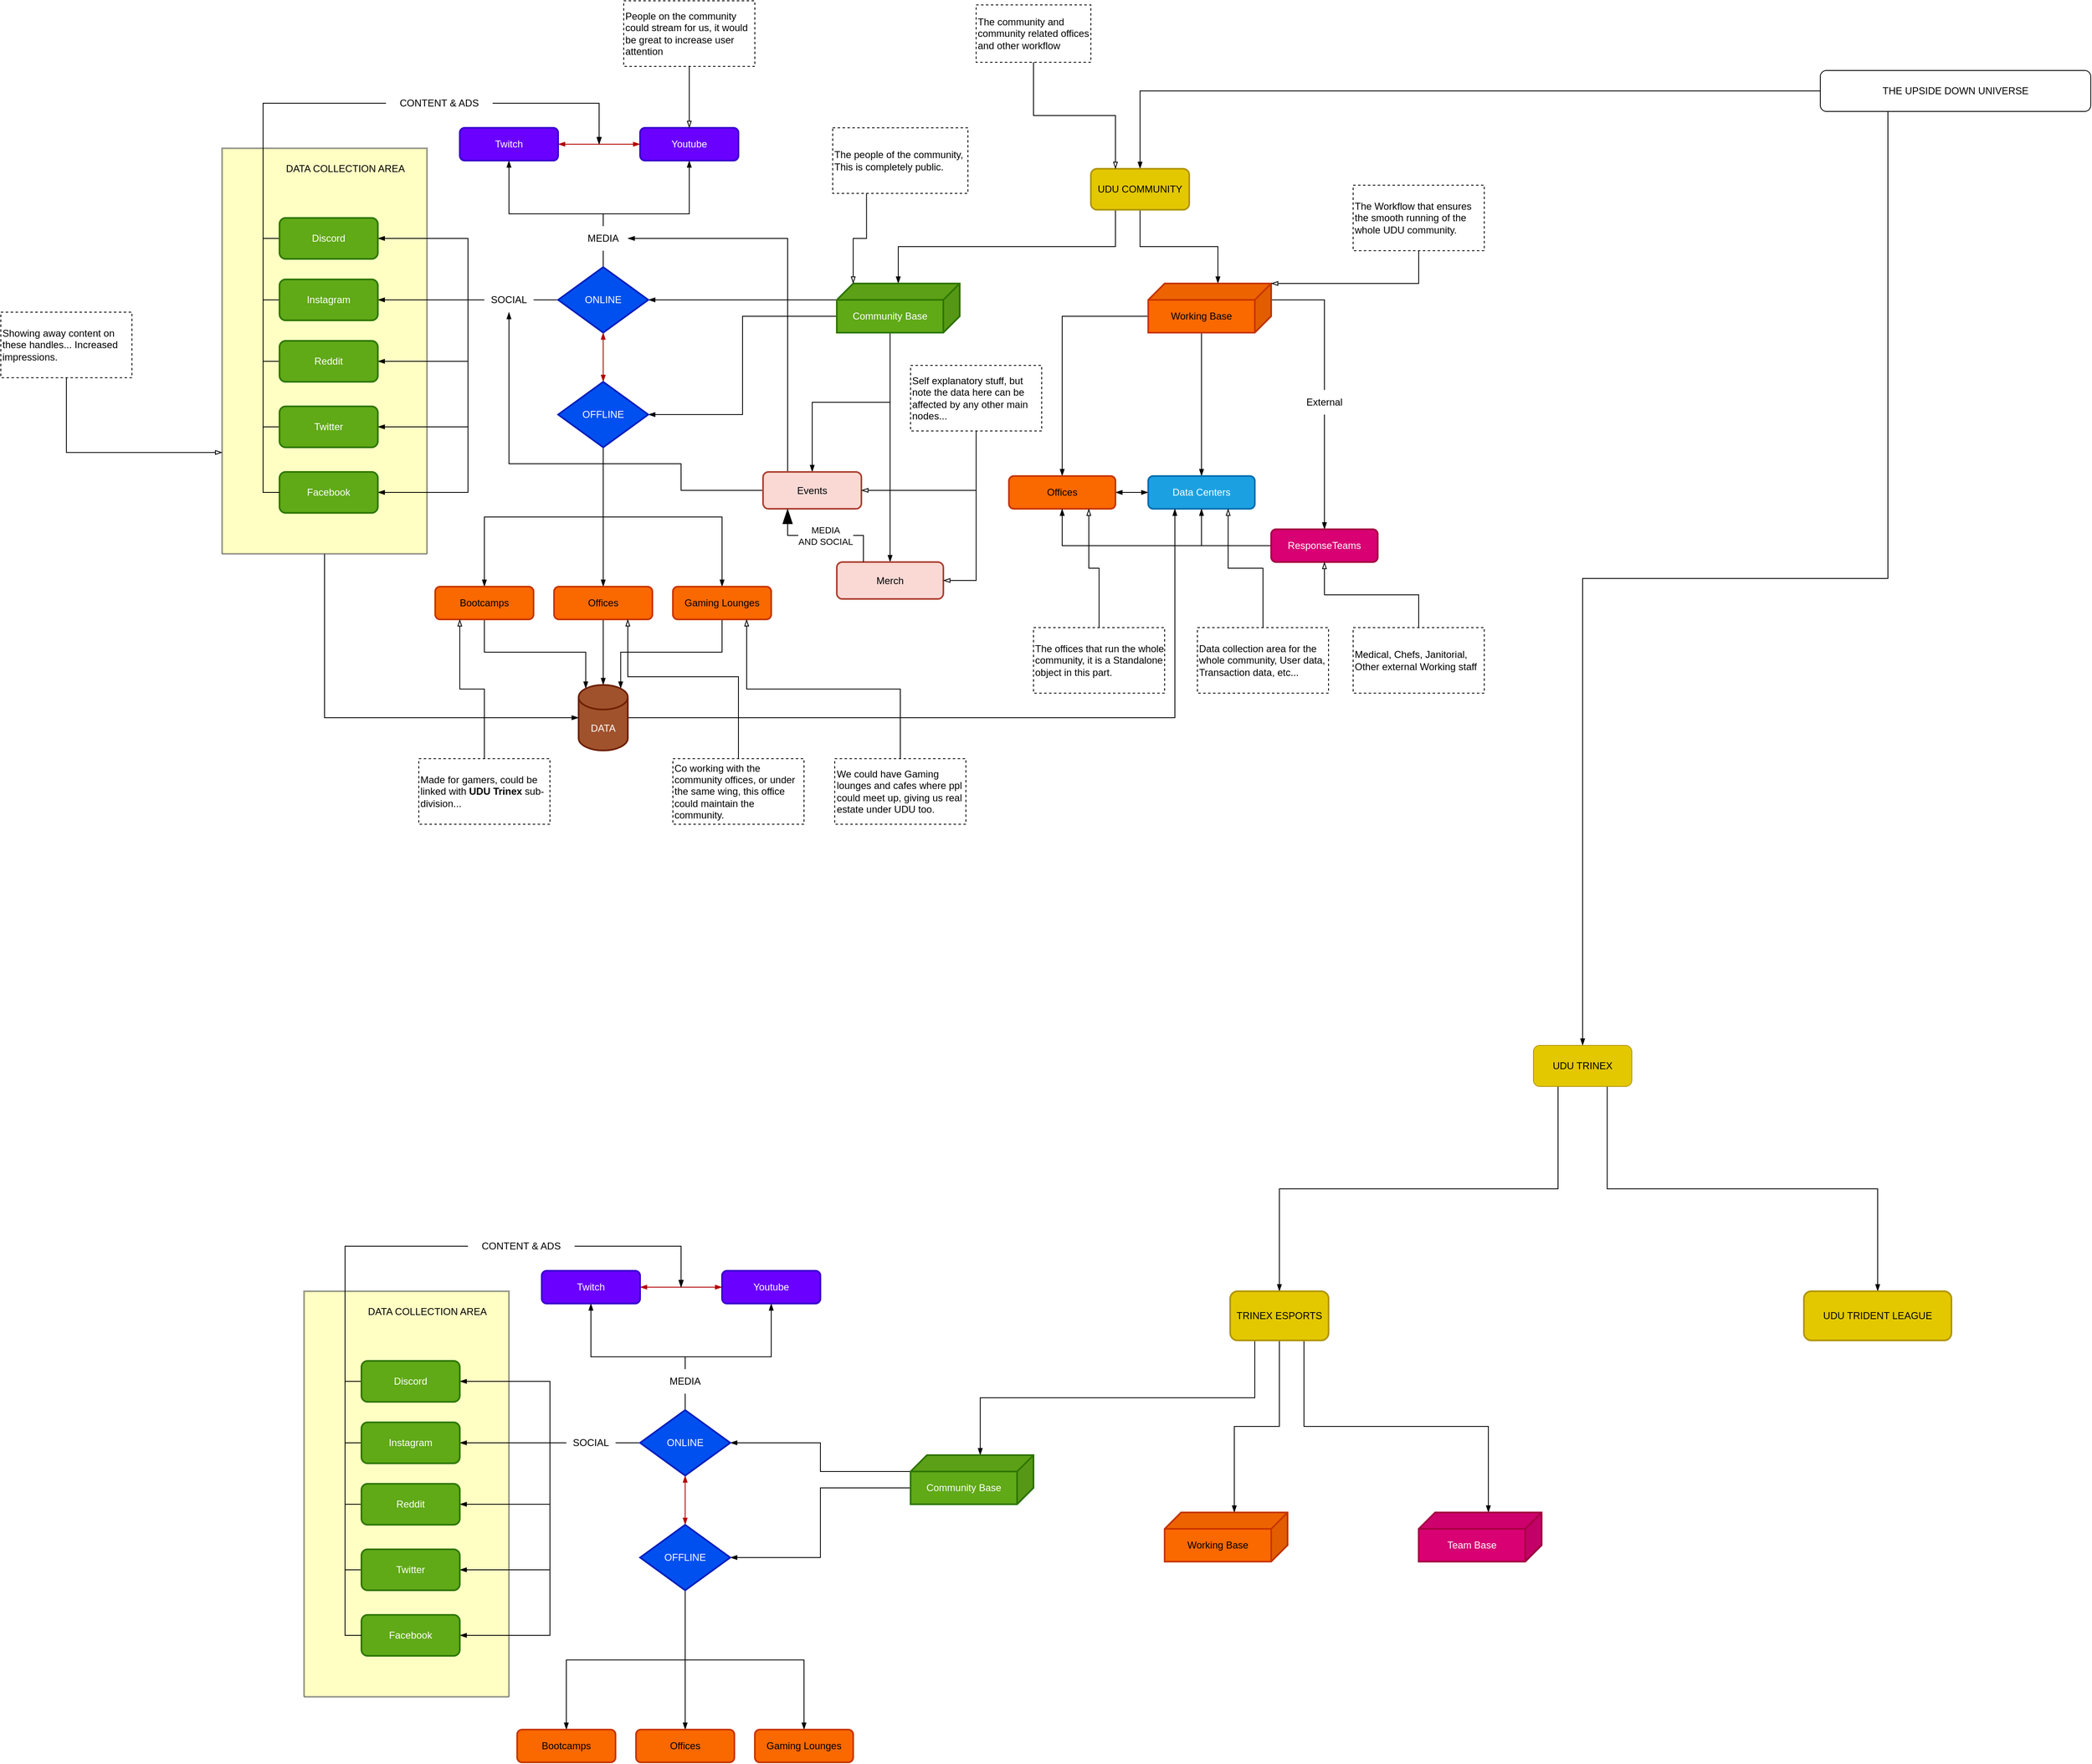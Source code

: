 <mxfile version="17.4.5" type="github">
  <diagram id="UzIdOdW8rw7MmlWbH4_H" name="Page-1">
    <mxGraphModel dx="6447" dy="867" grid="1" gridSize="10" guides="1" tooltips="1" connect="1" arrows="1" fold="1" page="1" pageScale="1" pageWidth="5000" pageHeight="5000" math="0" shadow="0">
      <root>
        <mxCell id="0" />
        <mxCell id="1" parent="0" />
        <mxCell id="_O0FLv9GBhPRjWfexVnR-100" style="edgeStyle=orthogonalEdgeStyle;rounded=0;orthogonalLoop=1;jettySize=auto;html=1;exitX=0.5;exitY=1;exitDx=0;exitDy=0;entryX=0;entryY=0.5;entryDx=0;entryDy=0;entryPerimeter=0;startArrow=none;startFill=0;endArrow=blockThin;endFill=1;" edge="1" parent="1" source="_O0FLv9GBhPRjWfexVnR-96" target="_O0FLv9GBhPRjWfexVnR-99">
          <mxGeometry relative="1" as="geometry" />
        </mxCell>
        <mxCell id="_O0FLv9GBhPRjWfexVnR-96" value="" style="swimlane;startSize=520;shadow=0;strokeColor=#36393d;strokeWidth=2;fillColor=#ffff88;gradientColor=none;opacity=50;" vertex="1" parent="1">
          <mxGeometry x="-1540" y="215" width="250" height="495" as="geometry" />
        </mxCell>
        <mxCell id="_O0FLv9GBhPRjWfexVnR-97" value="DATA COLLECTION AREA" style="text;html=1;align=center;verticalAlign=middle;resizable=0;points=[];autosize=1;strokeColor=none;fillColor=none;" vertex="1" parent="_O0FLv9GBhPRjWfexVnR-96">
          <mxGeometry x="70" y="15" width="160" height="20" as="geometry" />
        </mxCell>
        <mxCell id="_O0FLv9GBhPRjWfexVnR-115" style="edgeStyle=orthogonalEdgeStyle;rounded=0;orthogonalLoop=1;jettySize=auto;html=1;exitX=0.25;exitY=1;exitDx=0;exitDy=0;entryX=0.5;entryY=0;entryDx=0;entryDy=0;startArrow=none;startFill=0;endArrow=blockThin;endFill=1;" edge="1" parent="1" source="_O0FLv9GBhPRjWfexVnR-1" target="_O0FLv9GBhPRjWfexVnR-8">
          <mxGeometry relative="1" as="geometry" />
        </mxCell>
        <mxCell id="_O0FLv9GBhPRjWfexVnR-126" style="edgeStyle=orthogonalEdgeStyle;rounded=0;orthogonalLoop=1;jettySize=auto;html=1;exitX=0;exitY=0.5;exitDx=0;exitDy=0;startArrow=none;startFill=0;endArrow=blockThin;endFill=1;" edge="1" parent="1" source="_O0FLv9GBhPRjWfexVnR-1" target="_O0FLv9GBhPRjWfexVnR-10">
          <mxGeometry relative="1" as="geometry" />
        </mxCell>
        <mxCell id="_O0FLv9GBhPRjWfexVnR-1" value="THE UPSIDE DOWN UNIVERSE" style="rounded=1;whiteSpace=wrap;html=1;" vertex="1" parent="1">
          <mxGeometry x="410" y="120" width="330" height="50" as="geometry" />
        </mxCell>
        <mxCell id="_O0FLv9GBhPRjWfexVnR-121" style="edgeStyle=orthogonalEdgeStyle;rounded=0;orthogonalLoop=1;jettySize=auto;html=1;exitX=0.25;exitY=1;exitDx=0;exitDy=0;startArrow=none;startFill=0;endArrow=blockThin;endFill=1;" edge="1" parent="1" source="_O0FLv9GBhPRjWfexVnR-8" target="_O0FLv9GBhPRjWfexVnR-122">
          <mxGeometry relative="1" as="geometry">
            <mxPoint x="-170" y="1530" as="targetPoint" />
          </mxGeometry>
        </mxCell>
        <mxCell id="_O0FLv9GBhPRjWfexVnR-123" style="edgeStyle=orthogonalEdgeStyle;rounded=0;orthogonalLoop=1;jettySize=auto;html=1;exitX=0.75;exitY=1;exitDx=0;exitDy=0;startArrow=none;startFill=0;endArrow=blockThin;endFill=1;" edge="1" parent="1" source="_O0FLv9GBhPRjWfexVnR-8" target="_O0FLv9GBhPRjWfexVnR-124">
          <mxGeometry relative="1" as="geometry">
            <mxPoint x="500" y="1610" as="targetPoint" />
          </mxGeometry>
        </mxCell>
        <mxCell id="_O0FLv9GBhPRjWfexVnR-8" value="UDU TRINEX" style="rounded=1;whiteSpace=wrap;html=1;fillColor=#e3c800;fontColor=#000000;strokeColor=#B09500;" vertex="1" parent="1">
          <mxGeometry x="60" y="1310" width="120" height="50" as="geometry" />
        </mxCell>
        <mxCell id="_O0FLv9GBhPRjWfexVnR-13" style="edgeStyle=orthogonalEdgeStyle;rounded=0;orthogonalLoop=1;jettySize=auto;html=1;exitX=0.25;exitY=1;exitDx=0;exitDy=0;endArrow=blockThin;endFill=1;" edge="1" parent="1" source="_O0FLv9GBhPRjWfexVnR-10" target="_O0FLv9GBhPRjWfexVnR-14">
          <mxGeometry relative="1" as="geometry">
            <mxPoint x="-530" y="360" as="targetPoint" />
          </mxGeometry>
        </mxCell>
        <mxCell id="_O0FLv9GBhPRjWfexVnR-56" style="edgeStyle=orthogonalEdgeStyle;rounded=0;orthogonalLoop=1;jettySize=auto;html=1;exitX=0.5;exitY=1;exitDx=0;exitDy=0;entryX=0;entryY=0;entryDx=65;entryDy=0;entryPerimeter=0;startArrow=none;startFill=0;endArrow=blockThin;endFill=1;" edge="1" parent="1" source="_O0FLv9GBhPRjWfexVnR-10" target="_O0FLv9GBhPRjWfexVnR-55">
          <mxGeometry relative="1" as="geometry" />
        </mxCell>
        <mxCell id="_O0FLv9GBhPRjWfexVnR-10" value="UDU COMMUNITY" style="rounded=1;whiteSpace=wrap;html=1;fillColor=#e3c800;strokeColor=#B09500;fontColor=#000000;strokeWidth=2;" vertex="1" parent="1">
          <mxGeometry x="-480" y="240" width="120" height="50" as="geometry" />
        </mxCell>
        <mxCell id="_O0FLv9GBhPRjWfexVnR-57" style="edgeStyle=orthogonalEdgeStyle;rounded=0;orthogonalLoop=1;jettySize=auto;html=1;exitX=0.5;exitY=1;exitDx=0;exitDy=0;entryX=0.25;entryY=0;entryDx=0;entryDy=0;startArrow=none;startFill=0;endArrow=blockThin;endFill=0;" edge="1" parent="1" source="_O0FLv9GBhPRjWfexVnR-11" target="_O0FLv9GBhPRjWfexVnR-10">
          <mxGeometry relative="1" as="geometry" />
        </mxCell>
        <mxCell id="_O0FLv9GBhPRjWfexVnR-11" value="The community and community related offices and other workflow" style="text;html=1;strokeColor=default;fillColor=none;align=left;verticalAlign=middle;whiteSpace=wrap;rounded=0;dashed=1;" vertex="1" parent="1">
          <mxGeometry x="-620" y="40" width="140" height="70" as="geometry" />
        </mxCell>
        <mxCell id="_O0FLv9GBhPRjWfexVnR-15" style="edgeStyle=orthogonalEdgeStyle;rounded=0;orthogonalLoop=1;jettySize=auto;html=1;exitX=0;exitY=0;exitDx=150;exitDy=20;exitPerimeter=0;endArrow=blockThin;endFill=1;" edge="1" parent="1" source="_O0FLv9GBhPRjWfexVnR-14" target="_O0FLv9GBhPRjWfexVnR-16">
          <mxGeometry relative="1" as="geometry">
            <mxPoint x="-1020" y="400" as="targetPoint" />
          </mxGeometry>
        </mxCell>
        <mxCell id="_O0FLv9GBhPRjWfexVnR-45" style="edgeStyle=orthogonalEdgeStyle;rounded=0;orthogonalLoop=1;jettySize=auto;html=1;exitX=0;exitY=0;exitDx=150;exitDy=40;exitPerimeter=0;entryX=1;entryY=0.5;entryDx=0;entryDy=0;startArrow=none;startFill=0;endArrow=blockThin;endFill=1;" edge="1" parent="1" source="_O0FLv9GBhPRjWfexVnR-14" target="_O0FLv9GBhPRjWfexVnR-44">
          <mxGeometry relative="1" as="geometry" />
        </mxCell>
        <mxCell id="_O0FLv9GBhPRjWfexVnR-72" style="edgeStyle=orthogonalEdgeStyle;rounded=0;orthogonalLoop=1;jettySize=auto;html=1;exitX=0;exitY=0;exitDx=85;exitDy=60;exitPerimeter=0;startArrow=none;startFill=0;endArrow=blockThin;endFill=1;" edge="1" parent="1" source="_O0FLv9GBhPRjWfexVnR-14" target="_O0FLv9GBhPRjWfexVnR-73">
          <mxGeometry relative="1" as="geometry">
            <mxPoint x="-820" y="600" as="targetPoint" />
          </mxGeometry>
        </mxCell>
        <mxCell id="_O0FLv9GBhPRjWfexVnR-74" style="edgeStyle=orthogonalEdgeStyle;rounded=0;orthogonalLoop=1;jettySize=auto;html=1;exitX=0;exitY=0;exitDx=85;exitDy=60;exitPerimeter=0;startArrow=none;startFill=0;endArrow=blockThin;endFill=1;" edge="1" parent="1" source="_O0FLv9GBhPRjWfexVnR-14" target="_O0FLv9GBhPRjWfexVnR-75">
          <mxGeometry relative="1" as="geometry">
            <mxPoint x="-650" y="610" as="targetPoint" />
          </mxGeometry>
        </mxCell>
        <mxCell id="_O0FLv9GBhPRjWfexVnR-14" value="Community Base" style="shape=cube;whiteSpace=wrap;html=1;boundedLbl=1;backgroundOutline=1;darkOpacity=0.05;darkOpacity2=0.1;strokeColor=#2D7600;shadow=0;flipH=1;fillColor=#60a917;fontColor=#ffffff;strokeWidth=2;" vertex="1" parent="1">
          <mxGeometry x="-790" y="380" width="150" height="60" as="geometry" />
        </mxCell>
        <mxCell id="_O0FLv9GBhPRjWfexVnR-17" style="rounded=0;orthogonalLoop=1;jettySize=auto;html=1;exitX=0.5;exitY=0;exitDx=0;exitDy=0;endArrow=blockThin;endFill=1;edgeStyle=orthogonalEdgeStyle;" edge="1" parent="1" source="_O0FLv9GBhPRjWfexVnR-16" target="_O0FLv9GBhPRjWfexVnR-18">
          <mxGeometry relative="1" as="geometry">
            <mxPoint x="-970" y="200" as="targetPoint" />
          </mxGeometry>
        </mxCell>
        <mxCell id="_O0FLv9GBhPRjWfexVnR-21" style="edgeStyle=orthogonalEdgeStyle;rounded=0;orthogonalLoop=1;jettySize=auto;html=1;exitX=0.5;exitY=0;exitDx=0;exitDy=0;entryX=0.5;entryY=1;entryDx=0;entryDy=0;endArrow=blockThin;endFill=1;" edge="1" parent="1" source="_O0FLv9GBhPRjWfexVnR-16" target="_O0FLv9GBhPRjWfexVnR-19">
          <mxGeometry relative="1" as="geometry" />
        </mxCell>
        <mxCell id="_O0FLv9GBhPRjWfexVnR-23" style="edgeStyle=orthogonalEdgeStyle;rounded=0;orthogonalLoop=1;jettySize=auto;html=1;exitX=0;exitY=0.5;exitDx=0;exitDy=0;endArrow=blockThin;endFill=1;" edge="1" parent="1" source="_O0FLv9GBhPRjWfexVnR-16" target="_O0FLv9GBhPRjWfexVnR-24">
          <mxGeometry relative="1" as="geometry">
            <mxPoint x="-1360" y="400" as="targetPoint" />
          </mxGeometry>
        </mxCell>
        <mxCell id="_O0FLv9GBhPRjWfexVnR-30" style="edgeStyle=orthogonalEdgeStyle;rounded=0;orthogonalLoop=1;jettySize=auto;html=1;exitX=0;exitY=0.5;exitDx=0;exitDy=0;entryX=1;entryY=0.5;entryDx=0;entryDy=0;endArrow=blockThin;endFill=1;" edge="1" parent="1" source="_O0FLv9GBhPRjWfexVnR-16" target="_O0FLv9GBhPRjWfexVnR-26">
          <mxGeometry relative="1" as="geometry" />
        </mxCell>
        <mxCell id="_O0FLv9GBhPRjWfexVnR-31" style="edgeStyle=orthogonalEdgeStyle;rounded=0;orthogonalLoop=1;jettySize=auto;html=1;exitX=0;exitY=0.5;exitDx=0;exitDy=0;entryX=1;entryY=0.5;entryDx=0;entryDy=0;endArrow=blockThin;endFill=1;" edge="1" parent="1" source="_O0FLv9GBhPRjWfexVnR-16" target="_O0FLv9GBhPRjWfexVnR-27">
          <mxGeometry relative="1" as="geometry" />
        </mxCell>
        <mxCell id="_O0FLv9GBhPRjWfexVnR-32" style="edgeStyle=orthogonalEdgeStyle;rounded=0;orthogonalLoop=1;jettySize=auto;html=1;exitX=0;exitY=0.5;exitDx=0;exitDy=0;entryX=1;entryY=0.5;entryDx=0;entryDy=0;endArrow=blockThin;endFill=1;" edge="1" parent="1" source="_O0FLv9GBhPRjWfexVnR-16" target="_O0FLv9GBhPRjWfexVnR-28">
          <mxGeometry relative="1" as="geometry" />
        </mxCell>
        <mxCell id="_O0FLv9GBhPRjWfexVnR-33" style="edgeStyle=orthogonalEdgeStyle;rounded=0;orthogonalLoop=1;jettySize=auto;html=1;exitX=0;exitY=0.5;exitDx=0;exitDy=0;entryX=1;entryY=0.5;entryDx=0;entryDy=0;endArrow=blockThin;endFill=1;" edge="1" parent="1" source="_O0FLv9GBhPRjWfexVnR-16" target="_O0FLv9GBhPRjWfexVnR-29">
          <mxGeometry relative="1" as="geometry" />
        </mxCell>
        <mxCell id="_O0FLv9GBhPRjWfexVnR-48" style="edgeStyle=orthogonalEdgeStyle;rounded=0;orthogonalLoop=1;jettySize=auto;html=1;exitX=0.5;exitY=1;exitDx=0;exitDy=0;entryX=0.5;entryY=0;entryDx=0;entryDy=0;startArrow=blockThin;startFill=1;endArrow=blockThin;endFill=1;fillColor=#e51400;strokeColor=#B20000;" edge="1" parent="1" source="_O0FLv9GBhPRjWfexVnR-16" target="_O0FLv9GBhPRjWfexVnR-44">
          <mxGeometry relative="1" as="geometry" />
        </mxCell>
        <mxCell id="_O0FLv9GBhPRjWfexVnR-16" value="ONLINE" style="rhombus;whiteSpace=wrap;html=1;shadow=0;strokeColor=#001DBC;strokeWidth=2;fillColor=#0050ef;fontColor=#ffffff;" vertex="1" parent="1">
          <mxGeometry x="-1130" y="360" width="110" height="80" as="geometry" />
        </mxCell>
        <mxCell id="_O0FLv9GBhPRjWfexVnR-35" style="edgeStyle=orthogonalEdgeStyle;rounded=0;orthogonalLoop=1;jettySize=auto;html=1;exitX=0;exitY=0.5;exitDx=0;exitDy=0;entryX=1;entryY=0.5;entryDx=0;entryDy=0;endArrow=blockThin;endFill=1;startArrow=blockThin;startFill=1;fillColor=#e51400;strokeColor=#B20000;" edge="1" parent="1" source="_O0FLv9GBhPRjWfexVnR-18" target="_O0FLv9GBhPRjWfexVnR-19">
          <mxGeometry relative="1" as="geometry" />
        </mxCell>
        <mxCell id="_O0FLv9GBhPRjWfexVnR-18" value="Youtube" style="rounded=1;whiteSpace=wrap;html=1;shadow=0;strokeColor=#3700CC;strokeWidth=2;fillColor=#6a00ff;fontColor=#ffffff;" vertex="1" parent="1">
          <mxGeometry x="-1030" y="190" width="120" height="40" as="geometry" />
        </mxCell>
        <mxCell id="_O0FLv9GBhPRjWfexVnR-19" value="Twitch" style="rounded=1;whiteSpace=wrap;html=1;shadow=0;strokeColor=#3700CC;strokeWidth=2;fillColor=#6a00ff;fontColor=#ffffff;" vertex="1" parent="1">
          <mxGeometry x="-1250" y="190" width="120" height="40" as="geometry" />
        </mxCell>
        <mxCell id="_O0FLv9GBhPRjWfexVnR-22" value="MEDIA" style="text;html=1;strokeColor=none;fillColor=default;align=center;verticalAlign=middle;whiteSpace=wrap;rounded=0;shadow=0;" vertex="1" parent="1">
          <mxGeometry x="-1105" y="310" width="60" height="30" as="geometry" />
        </mxCell>
        <mxCell id="_O0FLv9GBhPRjWfexVnR-37" style="edgeStyle=orthogonalEdgeStyle;rounded=0;orthogonalLoop=1;jettySize=auto;html=1;exitX=0;exitY=0.5;exitDx=0;exitDy=0;startArrow=none;startFill=0;endArrow=blockThin;endFill=1;" edge="1" parent="1" source="_O0FLv9GBhPRjWfexVnR-24">
          <mxGeometry relative="1" as="geometry">
            <mxPoint x="-1080" y="210" as="targetPoint" />
            <Array as="points">
              <mxPoint x="-1490" y="400" />
              <mxPoint x="-1490" y="160" />
              <mxPoint x="-1080" y="160" />
            </Array>
          </mxGeometry>
        </mxCell>
        <mxCell id="_O0FLv9GBhPRjWfexVnR-24" value="Instagram" style="rounded=1;whiteSpace=wrap;html=1;shadow=0;strokeColor=#2D7600;strokeWidth=2;fillColor=#60a917;fontColor=#ffffff;" vertex="1" parent="1">
          <mxGeometry x="-1470" y="375" width="120" height="50" as="geometry" />
        </mxCell>
        <mxCell id="_O0FLv9GBhPRjWfexVnR-36" style="edgeStyle=orthogonalEdgeStyle;rounded=0;orthogonalLoop=1;jettySize=auto;html=1;exitX=0;exitY=0.5;exitDx=0;exitDy=0;startArrow=none;startFill=0;endArrow=blockThin;endFill=1;" edge="1" parent="1" source="_O0FLv9GBhPRjWfexVnR-26">
          <mxGeometry relative="1" as="geometry">
            <mxPoint x="-1080" y="210" as="targetPoint" />
            <Array as="points">
              <mxPoint x="-1490" y="325" />
              <mxPoint x="-1490" y="160" />
              <mxPoint x="-1080" y="160" />
            </Array>
          </mxGeometry>
        </mxCell>
        <mxCell id="_O0FLv9GBhPRjWfexVnR-26" value="Discord" style="rounded=1;whiteSpace=wrap;html=1;shadow=0;strokeColor=#2D7600;strokeWidth=2;fillColor=#60a917;fontColor=#ffffff;" vertex="1" parent="1">
          <mxGeometry x="-1470" y="300" width="120" height="50" as="geometry" />
        </mxCell>
        <mxCell id="_O0FLv9GBhPRjWfexVnR-38" style="edgeStyle=orthogonalEdgeStyle;rounded=0;orthogonalLoop=1;jettySize=auto;html=1;exitX=0;exitY=0.5;exitDx=0;exitDy=0;startArrow=none;startFill=0;endArrow=blockThin;endFill=1;" edge="1" parent="1" source="_O0FLv9GBhPRjWfexVnR-27">
          <mxGeometry relative="1" as="geometry">
            <mxPoint x="-1080" y="210" as="targetPoint" />
            <Array as="points">
              <mxPoint x="-1490" y="475" />
              <mxPoint x="-1490" y="160" />
              <mxPoint x="-1080" y="160" />
            </Array>
          </mxGeometry>
        </mxCell>
        <mxCell id="_O0FLv9GBhPRjWfexVnR-27" value="Reddit" style="rounded=1;whiteSpace=wrap;html=1;shadow=0;strokeColor=#2D7600;strokeWidth=2;fillColor=#60a917;fontColor=#ffffff;" vertex="1" parent="1">
          <mxGeometry x="-1470" y="450" width="120" height="50" as="geometry" />
        </mxCell>
        <mxCell id="_O0FLv9GBhPRjWfexVnR-39" style="edgeStyle=orthogonalEdgeStyle;rounded=0;orthogonalLoop=1;jettySize=auto;html=1;exitX=0;exitY=0.5;exitDx=0;exitDy=0;startArrow=none;startFill=0;endArrow=blockThin;endFill=1;" edge="1" parent="1" source="_O0FLv9GBhPRjWfexVnR-28">
          <mxGeometry relative="1" as="geometry">
            <mxPoint x="-1080" y="210" as="targetPoint" />
            <Array as="points">
              <mxPoint x="-1490" y="555" />
              <mxPoint x="-1490" y="160" />
              <mxPoint x="-1080" y="160" />
            </Array>
          </mxGeometry>
        </mxCell>
        <mxCell id="_O0FLv9GBhPRjWfexVnR-28" value="Twitter" style="rounded=1;whiteSpace=wrap;html=1;shadow=0;strokeColor=#2D7600;strokeWidth=2;fillColor=#60a917;fontColor=#ffffff;" vertex="1" parent="1">
          <mxGeometry x="-1470" y="530" width="120" height="50" as="geometry" />
        </mxCell>
        <mxCell id="_O0FLv9GBhPRjWfexVnR-40" style="edgeStyle=orthogonalEdgeStyle;rounded=0;orthogonalLoop=1;jettySize=auto;html=1;exitX=0;exitY=0.5;exitDx=0;exitDy=0;startArrow=none;startFill=0;endArrow=blockThin;endFill=1;" edge="1" parent="1" source="_O0FLv9GBhPRjWfexVnR-41">
          <mxGeometry relative="1" as="geometry">
            <mxPoint x="-1080" y="210" as="targetPoint" />
            <Array as="points">
              <mxPoint x="-1080" y="160" />
            </Array>
          </mxGeometry>
        </mxCell>
        <mxCell id="_O0FLv9GBhPRjWfexVnR-29" value="Facebook" style="rounded=1;whiteSpace=wrap;html=1;shadow=0;strokeColor=#2D7600;strokeWidth=2;fillColor=#60a917;fontColor=#ffffff;" vertex="1" parent="1">
          <mxGeometry x="-1470" y="610" width="120" height="50" as="geometry" />
        </mxCell>
        <mxCell id="_O0FLv9GBhPRjWfexVnR-34" value="SOCIAL" style="text;html=1;strokeColor=none;fillColor=default;align=center;verticalAlign=middle;whiteSpace=wrap;rounded=0;shadow=0;" vertex="1" parent="1">
          <mxGeometry x="-1220" y="385" width="60" height="30" as="geometry" />
        </mxCell>
        <mxCell id="_O0FLv9GBhPRjWfexVnR-41" value="CONTENT &amp;amp; ADS" style="text;html=1;strokeColor=none;fillColor=default;align=center;verticalAlign=middle;whiteSpace=wrap;rounded=0;shadow=0;" vertex="1" parent="1">
          <mxGeometry x="-1340" y="145" width="130" height="30" as="geometry" />
        </mxCell>
        <mxCell id="_O0FLv9GBhPRjWfexVnR-42" value="" style="edgeStyle=orthogonalEdgeStyle;rounded=0;orthogonalLoop=1;jettySize=auto;html=1;exitX=0;exitY=0.5;exitDx=0;exitDy=0;startArrow=none;startFill=0;endArrow=none;endFill=1;" edge="1" parent="1" source="_O0FLv9GBhPRjWfexVnR-29" target="_O0FLv9GBhPRjWfexVnR-41">
          <mxGeometry relative="1" as="geometry">
            <mxPoint x="-1080" y="210" as="targetPoint" />
            <mxPoint x="-1470" y="635" as="sourcePoint" />
            <Array as="points">
              <mxPoint x="-1490" y="635" />
              <mxPoint x="-1490" y="160" />
            </Array>
          </mxGeometry>
        </mxCell>
        <mxCell id="_O0FLv9GBhPRjWfexVnR-49" style="edgeStyle=orthogonalEdgeStyle;rounded=0;orthogonalLoop=1;jettySize=auto;html=1;exitX=0.5;exitY=1;exitDx=0;exitDy=0;startArrow=none;startFill=0;endArrow=blockThin;endFill=1;" edge="1" parent="1" source="_O0FLv9GBhPRjWfexVnR-44" target="_O0FLv9GBhPRjWfexVnR-50">
          <mxGeometry relative="1" as="geometry">
            <mxPoint x="-1075" y="730" as="targetPoint" />
          </mxGeometry>
        </mxCell>
        <mxCell id="_O0FLv9GBhPRjWfexVnR-53" style="edgeStyle=orthogonalEdgeStyle;rounded=0;orthogonalLoop=1;jettySize=auto;html=1;exitX=0.5;exitY=1;exitDx=0;exitDy=0;entryX=0.5;entryY=0;entryDx=0;entryDy=0;startArrow=none;startFill=0;endArrow=blockThin;endFill=1;" edge="1" parent="1" source="_O0FLv9GBhPRjWfexVnR-44" target="_O0FLv9GBhPRjWfexVnR-52">
          <mxGeometry relative="1" as="geometry" />
        </mxCell>
        <mxCell id="_O0FLv9GBhPRjWfexVnR-54" style="edgeStyle=orthogonalEdgeStyle;rounded=0;orthogonalLoop=1;jettySize=auto;html=1;exitX=0.5;exitY=1;exitDx=0;exitDy=0;entryX=0.5;entryY=0;entryDx=0;entryDy=0;startArrow=none;startFill=0;endArrow=blockThin;endFill=1;" edge="1" parent="1" source="_O0FLv9GBhPRjWfexVnR-44" target="_O0FLv9GBhPRjWfexVnR-51">
          <mxGeometry relative="1" as="geometry" />
        </mxCell>
        <mxCell id="_O0FLv9GBhPRjWfexVnR-44" value="OFFLINE" style="rhombus;whiteSpace=wrap;html=1;shadow=0;strokeColor=#001DBC;strokeWidth=2;fillColor=#0050ef;fontColor=#ffffff;" vertex="1" parent="1">
          <mxGeometry x="-1130" y="500" width="110" height="80" as="geometry" />
        </mxCell>
        <mxCell id="_O0FLv9GBhPRjWfexVnR-101" style="edgeStyle=orthogonalEdgeStyle;rounded=0;orthogonalLoop=1;jettySize=auto;html=1;exitX=0.5;exitY=1;exitDx=0;exitDy=0;entryX=0.5;entryY=0;entryDx=0;entryDy=0;entryPerimeter=0;startArrow=none;startFill=0;endArrow=blockThin;endFill=1;" edge="1" parent="1" source="_O0FLv9GBhPRjWfexVnR-50" target="_O0FLv9GBhPRjWfexVnR-99">
          <mxGeometry relative="1" as="geometry" />
        </mxCell>
        <mxCell id="_O0FLv9GBhPRjWfexVnR-50" value="Offices" style="rounded=1;whiteSpace=wrap;html=1;shadow=0;strokeColor=#C73500;strokeWidth=2;fillColor=#fa6800;fontColor=#000000;" vertex="1" parent="1">
          <mxGeometry x="-1135" y="750" width="120" height="40" as="geometry" />
        </mxCell>
        <mxCell id="_O0FLv9GBhPRjWfexVnR-102" style="edgeStyle=orthogonalEdgeStyle;rounded=0;orthogonalLoop=1;jettySize=auto;html=1;exitX=0.5;exitY=1;exitDx=0;exitDy=0;entryX=0.145;entryY=0;entryDx=0;entryDy=4.35;entryPerimeter=0;startArrow=none;startFill=0;endArrow=blockThin;endFill=1;" edge="1" parent="1" source="_O0FLv9GBhPRjWfexVnR-51" target="_O0FLv9GBhPRjWfexVnR-99">
          <mxGeometry relative="1" as="geometry" />
        </mxCell>
        <mxCell id="_O0FLv9GBhPRjWfexVnR-51" value="Bootcamps" style="rounded=1;whiteSpace=wrap;html=1;shadow=0;strokeColor=#C73500;strokeWidth=2;fillColor=#fa6800;fontColor=#000000;" vertex="1" parent="1">
          <mxGeometry x="-1280" y="750" width="120" height="40" as="geometry" />
        </mxCell>
        <mxCell id="_O0FLv9GBhPRjWfexVnR-103" style="edgeStyle=orthogonalEdgeStyle;rounded=0;orthogonalLoop=1;jettySize=auto;html=1;exitX=0.5;exitY=1;exitDx=0;exitDy=0;entryX=0.855;entryY=0;entryDx=0;entryDy=4.35;entryPerimeter=0;startArrow=none;startFill=0;endArrow=blockThin;endFill=1;" edge="1" parent="1" source="_O0FLv9GBhPRjWfexVnR-52" target="_O0FLv9GBhPRjWfexVnR-99">
          <mxGeometry relative="1" as="geometry" />
        </mxCell>
        <mxCell id="_O0FLv9GBhPRjWfexVnR-52" value="Gaming Lounges" style="rounded=1;whiteSpace=wrap;html=1;shadow=0;strokeColor=#C73500;strokeWidth=2;fillColor=#fa6800;fontColor=#000000;" vertex="1" parent="1">
          <mxGeometry x="-990" y="750" width="120" height="40" as="geometry" />
        </mxCell>
        <mxCell id="_O0FLv9GBhPRjWfexVnR-61" style="edgeStyle=orthogonalEdgeStyle;rounded=0;orthogonalLoop=1;jettySize=auto;html=1;exitX=0;exitY=0;exitDx=150;exitDy=40;exitPerimeter=0;entryX=0.5;entryY=0;entryDx=0;entryDy=0;startArrow=none;startFill=0;endArrow=blockThin;endFill=1;" edge="1" parent="1" source="_O0FLv9GBhPRjWfexVnR-55" target="_O0FLv9GBhPRjWfexVnR-60">
          <mxGeometry relative="1" as="geometry" />
        </mxCell>
        <mxCell id="_O0FLv9GBhPRjWfexVnR-63" style="edgeStyle=orthogonalEdgeStyle;rounded=0;orthogonalLoop=1;jettySize=auto;html=1;exitX=0;exitY=0;exitDx=85;exitDy=60;exitPerimeter=0;entryX=0.5;entryY=0;entryDx=0;entryDy=0;startArrow=none;startFill=0;endArrow=blockThin;endFill=1;" edge="1" parent="1" source="_O0FLv9GBhPRjWfexVnR-55" target="_O0FLv9GBhPRjWfexVnR-62">
          <mxGeometry relative="1" as="geometry" />
        </mxCell>
        <mxCell id="_O0FLv9GBhPRjWfexVnR-66" style="edgeStyle=orthogonalEdgeStyle;rounded=0;orthogonalLoop=1;jettySize=auto;html=1;exitX=0;exitY=0;exitDx=0;exitDy=20;exitPerimeter=0;entryX=0.5;entryY=0;entryDx=0;entryDy=0;startArrow=none;startFill=0;endArrow=blockThin;endFill=1;" edge="1" parent="1" source="_O0FLv9GBhPRjWfexVnR-55" target="_O0FLv9GBhPRjWfexVnR-65">
          <mxGeometry relative="1" as="geometry" />
        </mxCell>
        <mxCell id="_O0FLv9GBhPRjWfexVnR-55" value="Working Base" style="shape=cube;whiteSpace=wrap;html=1;boundedLbl=1;backgroundOutline=1;darkOpacity=0.05;darkOpacity2=0.1;strokeColor=#C73500;shadow=0;flipH=1;fillColor=#fa6800;fontColor=#000000;strokeWidth=2;" vertex="1" parent="1">
          <mxGeometry x="-410" y="380" width="150" height="60" as="geometry" />
        </mxCell>
        <mxCell id="_O0FLv9GBhPRjWfexVnR-69" style="edgeStyle=orthogonalEdgeStyle;rounded=0;orthogonalLoop=1;jettySize=auto;html=1;exitX=1;exitY=0.5;exitDx=0;exitDy=0;entryX=0;entryY=0.5;entryDx=0;entryDy=0;startArrow=blockThin;startFill=1;endArrow=blockThin;endFill=1;" edge="1" parent="1" source="_O0FLv9GBhPRjWfexVnR-60" target="_O0FLv9GBhPRjWfexVnR-62">
          <mxGeometry relative="1" as="geometry" />
        </mxCell>
        <mxCell id="_O0FLv9GBhPRjWfexVnR-60" value="Offices" style="rounded=1;whiteSpace=wrap;html=1;shadow=0;strokeColor=#C73500;strokeWidth=2;fillColor=#fa6800;fontColor=#000000;" vertex="1" parent="1">
          <mxGeometry x="-580" y="615" width="130" height="40" as="geometry" />
        </mxCell>
        <mxCell id="_O0FLv9GBhPRjWfexVnR-62" value="Data Centers" style="rounded=1;whiteSpace=wrap;html=1;shadow=0;strokeColor=#006EAF;strokeWidth=2;fillColor=#1ba1e2;fontColor=#ffffff;" vertex="1" parent="1">
          <mxGeometry x="-410" y="615" width="130" height="40" as="geometry" />
        </mxCell>
        <mxCell id="_O0FLv9GBhPRjWfexVnR-67" style="edgeStyle=orthogonalEdgeStyle;rounded=0;orthogonalLoop=1;jettySize=auto;html=1;exitX=0;exitY=0.5;exitDx=0;exitDy=0;entryX=0.5;entryY=1;entryDx=0;entryDy=0;startArrow=none;startFill=0;endArrow=blockThin;endFill=1;" edge="1" parent="1" source="_O0FLv9GBhPRjWfexVnR-65" target="_O0FLv9GBhPRjWfexVnR-62">
          <mxGeometry relative="1" as="geometry" />
        </mxCell>
        <mxCell id="_O0FLv9GBhPRjWfexVnR-68" style="edgeStyle=orthogonalEdgeStyle;rounded=0;orthogonalLoop=1;jettySize=auto;html=1;exitX=0;exitY=0.5;exitDx=0;exitDy=0;entryX=0.5;entryY=1;entryDx=0;entryDy=0;startArrow=none;startFill=0;endArrow=blockThin;endFill=1;" edge="1" parent="1" source="_O0FLv9GBhPRjWfexVnR-65" target="_O0FLv9GBhPRjWfexVnR-60">
          <mxGeometry relative="1" as="geometry" />
        </mxCell>
        <mxCell id="_O0FLv9GBhPRjWfexVnR-65" value="ResponseTeams" style="rounded=1;whiteSpace=wrap;html=1;shadow=0;strokeColor=#A50040;strokeWidth=2;fillColor=#d80073;fontColor=#ffffff;" vertex="1" parent="1">
          <mxGeometry x="-260" y="680" width="130" height="40" as="geometry" />
        </mxCell>
        <mxCell id="_O0FLv9GBhPRjWfexVnR-70" value="External" style="text;html=1;strokeColor=none;fillColor=default;align=center;verticalAlign=middle;whiteSpace=wrap;rounded=0;shadow=0;" vertex="1" parent="1">
          <mxGeometry x="-225" y="510" width="60" height="30" as="geometry" />
        </mxCell>
        <mxCell id="_O0FLv9GBhPRjWfexVnR-81" style="edgeStyle=orthogonalEdgeStyle;rounded=0;orthogonalLoop=1;jettySize=auto;html=1;exitX=0.25;exitY=0;exitDx=0;exitDy=0;entryX=1;entryY=0.5;entryDx=0;entryDy=0;startArrow=none;startFill=0;endArrow=blockThin;endFill=1;" edge="1" parent="1" source="_O0FLv9GBhPRjWfexVnR-73" target="_O0FLv9GBhPRjWfexVnR-22">
          <mxGeometry relative="1" as="geometry" />
        </mxCell>
        <mxCell id="_O0FLv9GBhPRjWfexVnR-85" style="edgeStyle=orthogonalEdgeStyle;rounded=0;orthogonalLoop=1;jettySize=auto;html=1;exitX=0;exitY=0.5;exitDx=0;exitDy=0;entryX=0.5;entryY=1;entryDx=0;entryDy=0;startArrow=none;startFill=0;endArrow=blockThin;endFill=1;" edge="1" parent="1" source="_O0FLv9GBhPRjWfexVnR-73" target="_O0FLv9GBhPRjWfexVnR-34">
          <mxGeometry relative="1" as="geometry">
            <Array as="points">
              <mxPoint x="-980" y="633" />
              <mxPoint x="-980" y="600" />
              <mxPoint x="-1190" y="600" />
            </Array>
          </mxGeometry>
        </mxCell>
        <mxCell id="_O0FLv9GBhPRjWfexVnR-73" value="Events" style="rounded=1;whiteSpace=wrap;html=1;shadow=0;strokeColor=#ae4132;strokeWidth=2;fillColor=#fad9d5;" vertex="1" parent="1">
          <mxGeometry x="-880" y="610" width="120" height="45" as="geometry" />
        </mxCell>
        <mxCell id="_O0FLv9GBhPRjWfexVnR-75" value="Merch" style="rounded=1;whiteSpace=wrap;html=1;shadow=0;strokeColor=#ae4132;strokeWidth=2;fillColor=#fad9d5;" vertex="1" parent="1">
          <mxGeometry x="-790" y="720" width="130" height="45" as="geometry" />
        </mxCell>
        <mxCell id="_O0FLv9GBhPRjWfexVnR-84" value="MEDIA&lt;br&gt;AND SOCIAL" style="endArrow=blockThin;endSize=16;endFill=1;html=1;rounded=0;edgeStyle=orthogonalEdgeStyle;exitX=0.25;exitY=0;exitDx=0;exitDy=0;entryX=0.25;entryY=1;entryDx=0;entryDy=0;" edge="1" parent="1" source="_O0FLv9GBhPRjWfexVnR-75" target="_O0FLv9GBhPRjWfexVnR-73">
          <mxGeometry width="160" relative="1" as="geometry">
            <mxPoint x="-747.5" y="775" as="sourcePoint" />
            <mxPoint x="-640" y="820" as="targetPoint" />
          </mxGeometry>
        </mxCell>
        <mxCell id="_O0FLv9GBhPRjWfexVnR-87" style="edgeStyle=orthogonalEdgeStyle;rounded=0;orthogonalLoop=1;jettySize=auto;html=1;exitX=0.5;exitY=0;exitDx=0;exitDy=0;entryX=0.5;entryY=1;entryDx=0;entryDy=0;startArrow=none;startFill=0;endArrow=blockThin;endFill=0;" edge="1" parent="1" source="_O0FLv9GBhPRjWfexVnR-86" target="_O0FLv9GBhPRjWfexVnR-65">
          <mxGeometry relative="1" as="geometry" />
        </mxCell>
        <mxCell id="_O0FLv9GBhPRjWfexVnR-86" value="Medical, Chefs, Janitorial, Other external Working staff" style="text;html=1;strokeColor=default;fillColor=none;align=left;verticalAlign=middle;whiteSpace=wrap;rounded=0;shadow=0;dashed=1;" vertex="1" parent="1">
          <mxGeometry x="-160" y="800" width="160" height="80" as="geometry" />
        </mxCell>
        <mxCell id="_O0FLv9GBhPRjWfexVnR-89" style="edgeStyle=orthogonalEdgeStyle;rounded=0;orthogonalLoop=1;jettySize=auto;html=1;exitX=0.5;exitY=0;exitDx=0;exitDy=0;entryX=0.75;entryY=1;entryDx=0;entryDy=0;startArrow=none;startFill=0;endArrow=blockThin;endFill=0;" edge="1" parent="1" source="_O0FLv9GBhPRjWfexVnR-88" target="_O0FLv9GBhPRjWfexVnR-62">
          <mxGeometry relative="1" as="geometry" />
        </mxCell>
        <mxCell id="_O0FLv9GBhPRjWfexVnR-88" value="Data collection area for the whole community, User data, Transaction data, etc..." style="text;html=1;strokeColor=default;fillColor=none;align=left;verticalAlign=middle;whiteSpace=wrap;rounded=0;shadow=0;dashed=1;" vertex="1" parent="1">
          <mxGeometry x="-350" y="800" width="160" height="80" as="geometry" />
        </mxCell>
        <mxCell id="_O0FLv9GBhPRjWfexVnR-91" style="edgeStyle=orthogonalEdgeStyle;rounded=0;orthogonalLoop=1;jettySize=auto;html=1;exitX=0.5;exitY=0;exitDx=0;exitDy=0;entryX=0.75;entryY=1;entryDx=0;entryDy=0;startArrow=none;startFill=0;endArrow=blockThin;endFill=0;" edge="1" parent="1" source="_O0FLv9GBhPRjWfexVnR-90" target="_O0FLv9GBhPRjWfexVnR-60">
          <mxGeometry relative="1" as="geometry" />
        </mxCell>
        <mxCell id="_O0FLv9GBhPRjWfexVnR-90" value="The offices that run the whole community, it is a Standalone object in this part." style="text;html=1;strokeColor=default;fillColor=none;align=left;verticalAlign=middle;whiteSpace=wrap;rounded=0;shadow=0;dashed=1;" vertex="1" parent="1">
          <mxGeometry x="-550" y="800" width="160" height="80" as="geometry" />
        </mxCell>
        <mxCell id="_O0FLv9GBhPRjWfexVnR-93" style="edgeStyle=orthogonalEdgeStyle;rounded=0;orthogonalLoop=1;jettySize=auto;html=1;exitX=0.5;exitY=1;exitDx=0;exitDy=0;entryX=0;entryY=0;entryDx=0;entryDy=0;entryPerimeter=0;startArrow=none;startFill=0;endArrow=blockThin;endFill=0;" edge="1" parent="1" source="_O0FLv9GBhPRjWfexVnR-92" target="_O0FLv9GBhPRjWfexVnR-55">
          <mxGeometry relative="1" as="geometry">
            <Array as="points">
              <mxPoint x="-80" y="380" />
            </Array>
          </mxGeometry>
        </mxCell>
        <mxCell id="_O0FLv9GBhPRjWfexVnR-92" value="The Workflow that ensures the smooth running of the whole UDU community." style="text;html=1;strokeColor=default;fillColor=none;align=left;verticalAlign=middle;whiteSpace=wrap;rounded=0;shadow=0;dashed=1;" vertex="1" parent="1">
          <mxGeometry x="-160" y="260" width="160" height="80" as="geometry" />
        </mxCell>
        <mxCell id="_O0FLv9GBhPRjWfexVnR-95" style="edgeStyle=orthogonalEdgeStyle;rounded=0;orthogonalLoop=1;jettySize=auto;html=1;exitX=0.25;exitY=1;exitDx=0;exitDy=0;entryX=0;entryY=0;entryDx=130;entryDy=0;entryPerimeter=0;startArrow=none;startFill=0;endArrow=blockThin;endFill=0;" edge="1" parent="1" source="_O0FLv9GBhPRjWfexVnR-94" target="_O0FLv9GBhPRjWfexVnR-14">
          <mxGeometry relative="1" as="geometry" />
        </mxCell>
        <mxCell id="_O0FLv9GBhPRjWfexVnR-94" value="The people of the community, This is completely public." style="text;html=1;strokeColor=default;fillColor=none;align=left;verticalAlign=middle;whiteSpace=wrap;rounded=0;shadow=0;dashed=1;" vertex="1" parent="1">
          <mxGeometry x="-795" y="190" width="165" height="80" as="geometry" />
        </mxCell>
        <mxCell id="_O0FLv9GBhPRjWfexVnR-104" style="edgeStyle=orthogonalEdgeStyle;rounded=0;orthogonalLoop=1;jettySize=auto;html=1;exitX=1;exitY=0.5;exitDx=0;exitDy=0;exitPerimeter=0;entryX=0.25;entryY=1;entryDx=0;entryDy=0;startArrow=none;startFill=0;endArrow=blockThin;endFill=1;" edge="1" parent="1" source="_O0FLv9GBhPRjWfexVnR-99" target="_O0FLv9GBhPRjWfexVnR-62">
          <mxGeometry relative="1" as="geometry">
            <Array as="points">
              <mxPoint x="-377" y="910" />
            </Array>
          </mxGeometry>
        </mxCell>
        <mxCell id="_O0FLv9GBhPRjWfexVnR-99" value="DATA" style="shape=cylinder3;whiteSpace=wrap;html=1;boundedLbl=1;backgroundOutline=1;size=15;shadow=0;strokeColor=#6D1F00;strokeWidth=2;fillColor=#a0522d;fontColor=#ffffff;" vertex="1" parent="1">
          <mxGeometry x="-1105" y="870" width="60" height="80" as="geometry" />
        </mxCell>
        <mxCell id="_O0FLv9GBhPRjWfexVnR-106" style="edgeStyle=orthogonalEdgeStyle;rounded=0;orthogonalLoop=1;jettySize=auto;html=1;exitX=0.5;exitY=0;exitDx=0;exitDy=0;entryX=0.75;entryY=1;entryDx=0;entryDy=0;startArrow=none;startFill=0;endArrow=blockThin;endFill=0;" edge="1" parent="1" source="_O0FLv9GBhPRjWfexVnR-105" target="_O0FLv9GBhPRjWfexVnR-52">
          <mxGeometry relative="1" as="geometry" />
        </mxCell>
        <mxCell id="_O0FLv9GBhPRjWfexVnR-105" value="We could have Gaming lounges and cafes where ppl could meet up, giving us real estate under UDU too." style="text;html=1;strokeColor=default;fillColor=none;align=left;verticalAlign=middle;whiteSpace=wrap;rounded=0;shadow=0;dashed=1;" vertex="1" parent="1">
          <mxGeometry x="-792.5" y="960" width="160" height="80" as="geometry" />
        </mxCell>
        <mxCell id="_O0FLv9GBhPRjWfexVnR-108" style="edgeStyle=orthogonalEdgeStyle;rounded=0;orthogonalLoop=1;jettySize=auto;html=1;exitX=0.5;exitY=0;exitDx=0;exitDy=0;entryX=0.75;entryY=1;entryDx=0;entryDy=0;startArrow=none;startFill=0;endArrow=blockThin;endFill=0;" edge="1" parent="1" source="_O0FLv9GBhPRjWfexVnR-107" target="_O0FLv9GBhPRjWfexVnR-50">
          <mxGeometry relative="1" as="geometry">
            <Array as="points">
              <mxPoint x="-910" y="860" />
              <mxPoint x="-1045" y="860" />
            </Array>
          </mxGeometry>
        </mxCell>
        <mxCell id="_O0FLv9GBhPRjWfexVnR-107" value="Co working with the community offices, or under the same wing, this office could maintain the community." style="text;html=1;strokeColor=default;fillColor=none;align=left;verticalAlign=middle;whiteSpace=wrap;rounded=0;shadow=0;dashed=1;" vertex="1" parent="1">
          <mxGeometry x="-990" y="960" width="160" height="80" as="geometry" />
        </mxCell>
        <mxCell id="_O0FLv9GBhPRjWfexVnR-110" style="edgeStyle=orthogonalEdgeStyle;rounded=0;orthogonalLoop=1;jettySize=auto;html=1;exitX=0.5;exitY=0;exitDx=0;exitDy=0;entryX=0.25;entryY=1;entryDx=0;entryDy=0;startArrow=none;startFill=0;endArrow=blockThin;endFill=0;" edge="1" parent="1" source="_O0FLv9GBhPRjWfexVnR-109" target="_O0FLv9GBhPRjWfexVnR-51">
          <mxGeometry relative="1" as="geometry" />
        </mxCell>
        <mxCell id="_O0FLv9GBhPRjWfexVnR-109" value="Made for gamers, could be linked with &lt;b&gt;UDU Trinex &lt;/b&gt;sub-division..." style="text;html=1;strokeColor=default;fillColor=none;align=left;verticalAlign=middle;whiteSpace=wrap;rounded=0;shadow=0;dashed=1;" vertex="1" parent="1">
          <mxGeometry x="-1300" y="960" width="160" height="80" as="geometry" />
        </mxCell>
        <mxCell id="_O0FLv9GBhPRjWfexVnR-112" style="edgeStyle=orthogonalEdgeStyle;rounded=0;orthogonalLoop=1;jettySize=auto;html=1;exitX=0.5;exitY=1;exitDx=0;exitDy=0;entryX=1;entryY=0.5;entryDx=0;entryDy=0;startArrow=none;startFill=0;endArrow=blockThin;endFill=0;" edge="1" parent="1" source="_O0FLv9GBhPRjWfexVnR-111" target="_O0FLv9GBhPRjWfexVnR-73">
          <mxGeometry relative="1" as="geometry" />
        </mxCell>
        <mxCell id="_O0FLv9GBhPRjWfexVnR-113" style="edgeStyle=orthogonalEdgeStyle;rounded=0;orthogonalLoop=1;jettySize=auto;html=1;exitX=0.5;exitY=1;exitDx=0;exitDy=0;entryX=1;entryY=0.5;entryDx=0;entryDy=0;startArrow=none;startFill=0;endArrow=blockThin;endFill=0;" edge="1" parent="1" source="_O0FLv9GBhPRjWfexVnR-111" target="_O0FLv9GBhPRjWfexVnR-75">
          <mxGeometry relative="1" as="geometry" />
        </mxCell>
        <mxCell id="_O0FLv9GBhPRjWfexVnR-111" value="Self explanatory stuff, but note the data here can be affected by any other main nodes..." style="text;html=1;strokeColor=default;fillColor=none;align=left;verticalAlign=middle;whiteSpace=wrap;rounded=0;shadow=0;dashed=1;" vertex="1" parent="1">
          <mxGeometry x="-700" y="480" width="160" height="80" as="geometry" />
        </mxCell>
        <mxCell id="_O0FLv9GBhPRjWfexVnR-117" style="edgeStyle=orthogonalEdgeStyle;rounded=0;orthogonalLoop=1;jettySize=auto;html=1;exitX=0.5;exitY=1;exitDx=0;exitDy=0;entryX=0;entryY=0.75;entryDx=0;entryDy=0;startArrow=none;startFill=0;endArrow=blockThin;endFill=0;" edge="1" parent="1" source="_O0FLv9GBhPRjWfexVnR-116" target="_O0FLv9GBhPRjWfexVnR-96">
          <mxGeometry relative="1" as="geometry" />
        </mxCell>
        <mxCell id="_O0FLv9GBhPRjWfexVnR-116" value="Showing away content on these handles... Increased impressions." style="text;html=1;strokeColor=default;fillColor=none;align=left;verticalAlign=middle;whiteSpace=wrap;rounded=0;shadow=0;dashed=1;" vertex="1" parent="1">
          <mxGeometry x="-1810" y="415" width="160" height="80" as="geometry" />
        </mxCell>
        <mxCell id="_O0FLv9GBhPRjWfexVnR-119" style="edgeStyle=orthogonalEdgeStyle;rounded=0;orthogonalLoop=1;jettySize=auto;html=1;exitX=0.5;exitY=1;exitDx=0;exitDy=0;entryX=0.5;entryY=0;entryDx=0;entryDy=0;startArrow=none;startFill=0;endArrow=blockThin;endFill=0;" edge="1" parent="1" source="_O0FLv9GBhPRjWfexVnR-118" target="_O0FLv9GBhPRjWfexVnR-18">
          <mxGeometry relative="1" as="geometry" />
        </mxCell>
        <mxCell id="_O0FLv9GBhPRjWfexVnR-118" value="People on the community could stream for us, it would be great to increase user attention" style="text;html=1;strokeColor=default;fillColor=none;align=left;verticalAlign=middle;whiteSpace=wrap;rounded=0;shadow=0;dashed=1;" vertex="1" parent="1">
          <mxGeometry x="-1050" y="35" width="160" height="80" as="geometry" />
        </mxCell>
        <mxCell id="_O0FLv9GBhPRjWfexVnR-130" style="edgeStyle=orthogonalEdgeStyle;rounded=0;orthogonalLoop=1;jettySize=auto;html=1;exitX=0.25;exitY=1;exitDx=0;exitDy=0;entryX=0;entryY=0;entryDx=65;entryDy=0;entryPerimeter=0;startArrow=none;startFill=0;endArrow=blockThin;endFill=1;" edge="1" parent="1" source="_O0FLv9GBhPRjWfexVnR-122" target="_O0FLv9GBhPRjWfexVnR-127">
          <mxGeometry relative="1" as="geometry" />
        </mxCell>
        <mxCell id="_O0FLv9GBhPRjWfexVnR-131" style="edgeStyle=orthogonalEdgeStyle;rounded=0;orthogonalLoop=1;jettySize=auto;html=1;exitX=0.5;exitY=1;exitDx=0;exitDy=0;entryX=0;entryY=0;entryDx=65;entryDy=0;entryPerimeter=0;startArrow=none;startFill=0;endArrow=blockThin;endFill=1;" edge="1" parent="1" source="_O0FLv9GBhPRjWfexVnR-122" target="_O0FLv9GBhPRjWfexVnR-128">
          <mxGeometry relative="1" as="geometry" />
        </mxCell>
        <mxCell id="_O0FLv9GBhPRjWfexVnR-132" style="edgeStyle=orthogonalEdgeStyle;rounded=0;orthogonalLoop=1;jettySize=auto;html=1;exitX=0.75;exitY=1;exitDx=0;exitDy=0;entryX=0;entryY=0;entryDx=65;entryDy=0;entryPerimeter=0;startArrow=none;startFill=0;endArrow=blockThin;endFill=1;" edge="1" parent="1" source="_O0FLv9GBhPRjWfexVnR-122" target="_O0FLv9GBhPRjWfexVnR-129">
          <mxGeometry relative="1" as="geometry" />
        </mxCell>
        <mxCell id="_O0FLv9GBhPRjWfexVnR-122" value="TRINEX ESPORTS" style="rounded=1;whiteSpace=wrap;html=1;shadow=0;strokeColor=#B09500;strokeWidth=2;fillColor=#e3c800;fontColor=#000000;" vertex="1" parent="1">
          <mxGeometry x="-310" y="1610" width="120" height="60" as="geometry" />
        </mxCell>
        <mxCell id="_O0FLv9GBhPRjWfexVnR-124" value="UDU TRIDENT LEAGUE" style="rounded=1;whiteSpace=wrap;html=1;shadow=0;strokeColor=#B09500;strokeWidth=2;fillColor=#e3c800;fontColor=#000000;" vertex="1" parent="1">
          <mxGeometry x="390" y="1610" width="180" height="60" as="geometry" />
        </mxCell>
        <mxCell id="_O0FLv9GBhPRjWfexVnR-169" style="edgeStyle=orthogonalEdgeStyle;rounded=0;orthogonalLoop=1;jettySize=auto;html=1;exitX=0;exitY=0;exitDx=150;exitDy=20;exitPerimeter=0;entryX=1;entryY=0.5;entryDx=0;entryDy=0;startArrow=none;startFill=0;endArrow=blockThin;endFill=1;" edge="1" parent="1" source="_O0FLv9GBhPRjWfexVnR-127" target="_O0FLv9GBhPRjWfexVnR-143">
          <mxGeometry relative="1" as="geometry" />
        </mxCell>
        <mxCell id="_O0FLv9GBhPRjWfexVnR-170" style="edgeStyle=orthogonalEdgeStyle;rounded=0;orthogonalLoop=1;jettySize=auto;html=1;exitX=0;exitY=0;exitDx=150;exitDy=40;exitPerimeter=0;entryX=1;entryY=0.5;entryDx=0;entryDy=0;startArrow=none;startFill=0;endArrow=blockThin;endFill=1;" edge="1" parent="1" source="_O0FLv9GBhPRjWfexVnR-127" target="_O0FLv9GBhPRjWfexVnR-164">
          <mxGeometry relative="1" as="geometry" />
        </mxCell>
        <mxCell id="_O0FLv9GBhPRjWfexVnR-127" value="Community Base" style="shape=cube;whiteSpace=wrap;html=1;boundedLbl=1;backgroundOutline=1;darkOpacity=0.05;darkOpacity2=0.1;strokeColor=#2D7600;shadow=0;flipH=1;fillColor=#60a917;fontColor=#ffffff;strokeWidth=2;" vertex="1" parent="1">
          <mxGeometry x="-700" y="1810" width="150" height="60" as="geometry" />
        </mxCell>
        <mxCell id="_O0FLv9GBhPRjWfexVnR-128" value="Working Base" style="shape=cube;whiteSpace=wrap;html=1;boundedLbl=1;backgroundOutline=1;darkOpacity=0.05;darkOpacity2=0.1;strokeColor=#C73500;shadow=0;flipH=1;fillColor=#fa6800;fontColor=#000000;strokeWidth=2;" vertex="1" parent="1">
          <mxGeometry x="-390" y="1880" width="150" height="60" as="geometry" />
        </mxCell>
        <mxCell id="_O0FLv9GBhPRjWfexVnR-129" value="Team Base" style="shape=cube;whiteSpace=wrap;html=1;boundedLbl=1;backgroundOutline=1;darkOpacity=0.05;darkOpacity2=0.1;strokeColor=#A50040;shadow=0;flipH=1;fillColor=#d80073;fontColor=#ffffff;strokeWidth=2;" vertex="1" parent="1">
          <mxGeometry x="-80" y="1880" width="150" height="60" as="geometry" />
        </mxCell>
        <mxCell id="_O0FLv9GBhPRjWfexVnR-133" value="" style="swimlane;startSize=520;shadow=0;strokeColor=#36393d;strokeWidth=2;fillColor=#ffff88;gradientColor=none;opacity=50;" vertex="1" parent="1">
          <mxGeometry x="-1440" y="1610" width="250" height="495" as="geometry" />
        </mxCell>
        <mxCell id="_O0FLv9GBhPRjWfexVnR-134" value="DATA COLLECTION AREA" style="text;html=1;align=center;verticalAlign=middle;resizable=0;points=[];autosize=1;strokeColor=none;fillColor=none;" vertex="1" parent="_O0FLv9GBhPRjWfexVnR-133">
          <mxGeometry x="70" y="15" width="160" height="20" as="geometry" />
        </mxCell>
        <mxCell id="_O0FLv9GBhPRjWfexVnR-135" style="rounded=0;orthogonalLoop=1;jettySize=auto;html=1;exitX=0.5;exitY=0;exitDx=0;exitDy=0;endArrow=blockThin;endFill=1;edgeStyle=orthogonalEdgeStyle;" edge="1" parent="1" source="_O0FLv9GBhPRjWfexVnR-143" target="_O0FLv9GBhPRjWfexVnR-145">
          <mxGeometry relative="1" as="geometry">
            <mxPoint x="-870" y="1595" as="targetPoint" />
          </mxGeometry>
        </mxCell>
        <mxCell id="_O0FLv9GBhPRjWfexVnR-136" style="edgeStyle=orthogonalEdgeStyle;rounded=0;orthogonalLoop=1;jettySize=auto;html=1;exitX=0.5;exitY=0;exitDx=0;exitDy=0;entryX=0.5;entryY=1;entryDx=0;entryDy=0;endArrow=blockThin;endFill=1;" edge="1" parent="1" source="_O0FLv9GBhPRjWfexVnR-143" target="_O0FLv9GBhPRjWfexVnR-146">
          <mxGeometry relative="1" as="geometry" />
        </mxCell>
        <mxCell id="_O0FLv9GBhPRjWfexVnR-137" style="edgeStyle=orthogonalEdgeStyle;rounded=0;orthogonalLoop=1;jettySize=auto;html=1;exitX=0;exitY=0.5;exitDx=0;exitDy=0;endArrow=blockThin;endFill=1;" edge="1" parent="1" source="_O0FLv9GBhPRjWfexVnR-143" target="_O0FLv9GBhPRjWfexVnR-149">
          <mxGeometry relative="1" as="geometry">
            <mxPoint x="-1260" y="1795" as="targetPoint" />
          </mxGeometry>
        </mxCell>
        <mxCell id="_O0FLv9GBhPRjWfexVnR-138" style="edgeStyle=orthogonalEdgeStyle;rounded=0;orthogonalLoop=1;jettySize=auto;html=1;exitX=0;exitY=0.5;exitDx=0;exitDy=0;entryX=1;entryY=0.5;entryDx=0;entryDy=0;endArrow=blockThin;endFill=1;" edge="1" parent="1" source="_O0FLv9GBhPRjWfexVnR-143" target="_O0FLv9GBhPRjWfexVnR-151">
          <mxGeometry relative="1" as="geometry" />
        </mxCell>
        <mxCell id="_O0FLv9GBhPRjWfexVnR-139" style="edgeStyle=orthogonalEdgeStyle;rounded=0;orthogonalLoop=1;jettySize=auto;html=1;exitX=0;exitY=0.5;exitDx=0;exitDy=0;entryX=1;entryY=0.5;entryDx=0;entryDy=0;endArrow=blockThin;endFill=1;" edge="1" parent="1" source="_O0FLv9GBhPRjWfexVnR-143" target="_O0FLv9GBhPRjWfexVnR-153">
          <mxGeometry relative="1" as="geometry" />
        </mxCell>
        <mxCell id="_O0FLv9GBhPRjWfexVnR-140" style="edgeStyle=orthogonalEdgeStyle;rounded=0;orthogonalLoop=1;jettySize=auto;html=1;exitX=0;exitY=0.5;exitDx=0;exitDy=0;entryX=1;entryY=0.5;entryDx=0;entryDy=0;endArrow=blockThin;endFill=1;" edge="1" parent="1" source="_O0FLv9GBhPRjWfexVnR-143" target="_O0FLv9GBhPRjWfexVnR-155">
          <mxGeometry relative="1" as="geometry" />
        </mxCell>
        <mxCell id="_O0FLv9GBhPRjWfexVnR-141" style="edgeStyle=orthogonalEdgeStyle;rounded=0;orthogonalLoop=1;jettySize=auto;html=1;exitX=0;exitY=0.5;exitDx=0;exitDy=0;entryX=1;entryY=0.5;entryDx=0;entryDy=0;endArrow=blockThin;endFill=1;" edge="1" parent="1" source="_O0FLv9GBhPRjWfexVnR-143" target="_O0FLv9GBhPRjWfexVnR-157">
          <mxGeometry relative="1" as="geometry" />
        </mxCell>
        <mxCell id="_O0FLv9GBhPRjWfexVnR-142" style="edgeStyle=orthogonalEdgeStyle;rounded=0;orthogonalLoop=1;jettySize=auto;html=1;exitX=0.5;exitY=1;exitDx=0;exitDy=0;entryX=0.5;entryY=0;entryDx=0;entryDy=0;startArrow=blockThin;startFill=1;endArrow=blockThin;endFill=1;fillColor=#e51400;strokeColor=#B20000;" edge="1" parent="1" source="_O0FLv9GBhPRjWfexVnR-143" target="_O0FLv9GBhPRjWfexVnR-164">
          <mxGeometry relative="1" as="geometry" />
        </mxCell>
        <mxCell id="_O0FLv9GBhPRjWfexVnR-143" value="ONLINE" style="rhombus;whiteSpace=wrap;html=1;shadow=0;strokeColor=#001DBC;strokeWidth=2;fillColor=#0050ef;fontColor=#ffffff;" vertex="1" parent="1">
          <mxGeometry x="-1030" y="1755" width="110" height="80" as="geometry" />
        </mxCell>
        <mxCell id="_O0FLv9GBhPRjWfexVnR-144" style="edgeStyle=orthogonalEdgeStyle;rounded=0;orthogonalLoop=1;jettySize=auto;html=1;exitX=0;exitY=0.5;exitDx=0;exitDy=0;entryX=1;entryY=0.5;entryDx=0;entryDy=0;endArrow=blockThin;endFill=1;startArrow=blockThin;startFill=1;fillColor=#e51400;strokeColor=#B20000;" edge="1" parent="1" source="_O0FLv9GBhPRjWfexVnR-145" target="_O0FLv9GBhPRjWfexVnR-146">
          <mxGeometry relative="1" as="geometry" />
        </mxCell>
        <mxCell id="_O0FLv9GBhPRjWfexVnR-145" value="Youtube" style="rounded=1;whiteSpace=wrap;html=1;shadow=0;strokeColor=#3700CC;strokeWidth=2;fillColor=#6a00ff;fontColor=#ffffff;" vertex="1" parent="1">
          <mxGeometry x="-930" y="1585" width="120" height="40" as="geometry" />
        </mxCell>
        <mxCell id="_O0FLv9GBhPRjWfexVnR-146" value="Twitch" style="rounded=1;whiteSpace=wrap;html=1;shadow=0;strokeColor=#3700CC;strokeWidth=2;fillColor=#6a00ff;fontColor=#ffffff;" vertex="1" parent="1">
          <mxGeometry x="-1150" y="1585" width="120" height="40" as="geometry" />
        </mxCell>
        <mxCell id="_O0FLv9GBhPRjWfexVnR-147" value="MEDIA" style="text;html=1;strokeColor=none;fillColor=default;align=center;verticalAlign=middle;whiteSpace=wrap;rounded=0;shadow=0;" vertex="1" parent="1">
          <mxGeometry x="-1005" y="1705" width="60" height="30" as="geometry" />
        </mxCell>
        <mxCell id="_O0FLv9GBhPRjWfexVnR-148" style="edgeStyle=orthogonalEdgeStyle;rounded=0;orthogonalLoop=1;jettySize=auto;html=1;exitX=0;exitY=0.5;exitDx=0;exitDy=0;startArrow=none;startFill=0;endArrow=blockThin;endFill=1;" edge="1" parent="1" source="_O0FLv9GBhPRjWfexVnR-149">
          <mxGeometry relative="1" as="geometry">
            <mxPoint x="-980" y="1605" as="targetPoint" />
            <Array as="points">
              <mxPoint x="-1390" y="1795" />
              <mxPoint x="-1390" y="1555" />
              <mxPoint x="-980" y="1555" />
            </Array>
          </mxGeometry>
        </mxCell>
        <mxCell id="_O0FLv9GBhPRjWfexVnR-149" value="Instagram" style="rounded=1;whiteSpace=wrap;html=1;shadow=0;strokeColor=#2D7600;strokeWidth=2;fillColor=#60a917;fontColor=#ffffff;" vertex="1" parent="1">
          <mxGeometry x="-1370" y="1770" width="120" height="50" as="geometry" />
        </mxCell>
        <mxCell id="_O0FLv9GBhPRjWfexVnR-150" style="edgeStyle=orthogonalEdgeStyle;rounded=0;orthogonalLoop=1;jettySize=auto;html=1;exitX=0;exitY=0.5;exitDx=0;exitDy=0;startArrow=none;startFill=0;endArrow=blockThin;endFill=1;" edge="1" parent="1" source="_O0FLv9GBhPRjWfexVnR-151">
          <mxGeometry relative="1" as="geometry">
            <mxPoint x="-980" y="1605" as="targetPoint" />
            <Array as="points">
              <mxPoint x="-1390" y="1720" />
              <mxPoint x="-1390" y="1555" />
              <mxPoint x="-980" y="1555" />
            </Array>
          </mxGeometry>
        </mxCell>
        <mxCell id="_O0FLv9GBhPRjWfexVnR-151" value="Discord" style="rounded=1;whiteSpace=wrap;html=1;shadow=0;strokeColor=#2D7600;strokeWidth=2;fillColor=#60a917;fontColor=#ffffff;" vertex="1" parent="1">
          <mxGeometry x="-1370" y="1695" width="120" height="50" as="geometry" />
        </mxCell>
        <mxCell id="_O0FLv9GBhPRjWfexVnR-152" style="edgeStyle=orthogonalEdgeStyle;rounded=0;orthogonalLoop=1;jettySize=auto;html=1;exitX=0;exitY=0.5;exitDx=0;exitDy=0;startArrow=none;startFill=0;endArrow=blockThin;endFill=1;" edge="1" parent="1" source="_O0FLv9GBhPRjWfexVnR-153">
          <mxGeometry relative="1" as="geometry">
            <mxPoint x="-980" y="1605" as="targetPoint" />
            <Array as="points">
              <mxPoint x="-1390" y="1870" />
              <mxPoint x="-1390" y="1555" />
              <mxPoint x="-980" y="1555" />
            </Array>
          </mxGeometry>
        </mxCell>
        <mxCell id="_O0FLv9GBhPRjWfexVnR-153" value="Reddit" style="rounded=1;whiteSpace=wrap;html=1;shadow=0;strokeColor=#2D7600;strokeWidth=2;fillColor=#60a917;fontColor=#ffffff;" vertex="1" parent="1">
          <mxGeometry x="-1370" y="1845" width="120" height="50" as="geometry" />
        </mxCell>
        <mxCell id="_O0FLv9GBhPRjWfexVnR-154" style="edgeStyle=orthogonalEdgeStyle;rounded=0;orthogonalLoop=1;jettySize=auto;html=1;exitX=0;exitY=0.5;exitDx=0;exitDy=0;startArrow=none;startFill=0;endArrow=blockThin;endFill=1;" edge="1" parent="1" source="_O0FLv9GBhPRjWfexVnR-155">
          <mxGeometry relative="1" as="geometry">
            <mxPoint x="-980" y="1605" as="targetPoint" />
            <Array as="points">
              <mxPoint x="-1390" y="1950" />
              <mxPoint x="-1390" y="1555" />
              <mxPoint x="-980" y="1555" />
            </Array>
          </mxGeometry>
        </mxCell>
        <mxCell id="_O0FLv9GBhPRjWfexVnR-155" value="Twitter" style="rounded=1;whiteSpace=wrap;html=1;shadow=0;strokeColor=#2D7600;strokeWidth=2;fillColor=#60a917;fontColor=#ffffff;" vertex="1" parent="1">
          <mxGeometry x="-1370" y="1925" width="120" height="50" as="geometry" />
        </mxCell>
        <mxCell id="_O0FLv9GBhPRjWfexVnR-156" style="edgeStyle=orthogonalEdgeStyle;rounded=0;orthogonalLoop=1;jettySize=auto;html=1;exitX=0;exitY=0.5;exitDx=0;exitDy=0;startArrow=none;startFill=0;endArrow=blockThin;endFill=1;" edge="1" parent="1" source="_O0FLv9GBhPRjWfexVnR-159">
          <mxGeometry relative="1" as="geometry">
            <mxPoint x="-980" y="1605" as="targetPoint" />
            <Array as="points">
              <mxPoint x="-980" y="1555" />
            </Array>
          </mxGeometry>
        </mxCell>
        <mxCell id="_O0FLv9GBhPRjWfexVnR-157" value="Facebook" style="rounded=1;whiteSpace=wrap;html=1;shadow=0;strokeColor=#2D7600;strokeWidth=2;fillColor=#60a917;fontColor=#ffffff;" vertex="1" parent="1">
          <mxGeometry x="-1370" y="2005" width="120" height="50" as="geometry" />
        </mxCell>
        <mxCell id="_O0FLv9GBhPRjWfexVnR-158" value="SOCIAL" style="text;html=1;strokeColor=none;fillColor=default;align=center;verticalAlign=middle;whiteSpace=wrap;rounded=0;shadow=0;" vertex="1" parent="1">
          <mxGeometry x="-1120" y="1780" width="60" height="30" as="geometry" />
        </mxCell>
        <mxCell id="_O0FLv9GBhPRjWfexVnR-159" value="CONTENT &amp;amp; ADS" style="text;html=1;strokeColor=none;fillColor=default;align=center;verticalAlign=middle;whiteSpace=wrap;rounded=0;shadow=0;" vertex="1" parent="1">
          <mxGeometry x="-1240" y="1540" width="130" height="30" as="geometry" />
        </mxCell>
        <mxCell id="_O0FLv9GBhPRjWfexVnR-160" value="" style="edgeStyle=orthogonalEdgeStyle;rounded=0;orthogonalLoop=1;jettySize=auto;html=1;exitX=0;exitY=0.5;exitDx=0;exitDy=0;startArrow=none;startFill=0;endArrow=none;endFill=1;" edge="1" parent="1" source="_O0FLv9GBhPRjWfexVnR-157" target="_O0FLv9GBhPRjWfexVnR-159">
          <mxGeometry relative="1" as="geometry">
            <mxPoint x="-980" y="1605" as="targetPoint" />
            <mxPoint x="-1370" y="2030" as="sourcePoint" />
            <Array as="points">
              <mxPoint x="-1390" y="2030" />
              <mxPoint x="-1390" y="1555" />
            </Array>
          </mxGeometry>
        </mxCell>
        <mxCell id="_O0FLv9GBhPRjWfexVnR-161" style="edgeStyle=orthogonalEdgeStyle;rounded=0;orthogonalLoop=1;jettySize=auto;html=1;exitX=0.5;exitY=1;exitDx=0;exitDy=0;startArrow=none;startFill=0;endArrow=blockThin;endFill=1;" edge="1" parent="1" source="_O0FLv9GBhPRjWfexVnR-164" target="_O0FLv9GBhPRjWfexVnR-165">
          <mxGeometry relative="1" as="geometry">
            <mxPoint x="-975" y="2125" as="targetPoint" />
          </mxGeometry>
        </mxCell>
        <mxCell id="_O0FLv9GBhPRjWfexVnR-162" style="edgeStyle=orthogonalEdgeStyle;rounded=0;orthogonalLoop=1;jettySize=auto;html=1;exitX=0.5;exitY=1;exitDx=0;exitDy=0;entryX=0.5;entryY=0;entryDx=0;entryDy=0;startArrow=none;startFill=0;endArrow=blockThin;endFill=1;" edge="1" parent="1" source="_O0FLv9GBhPRjWfexVnR-164" target="_O0FLv9GBhPRjWfexVnR-167">
          <mxGeometry relative="1" as="geometry" />
        </mxCell>
        <mxCell id="_O0FLv9GBhPRjWfexVnR-163" style="edgeStyle=orthogonalEdgeStyle;rounded=0;orthogonalLoop=1;jettySize=auto;html=1;exitX=0.5;exitY=1;exitDx=0;exitDy=0;entryX=0.5;entryY=0;entryDx=0;entryDy=0;startArrow=none;startFill=0;endArrow=blockThin;endFill=1;" edge="1" parent="1" source="_O0FLv9GBhPRjWfexVnR-164" target="_O0FLv9GBhPRjWfexVnR-166">
          <mxGeometry relative="1" as="geometry" />
        </mxCell>
        <mxCell id="_O0FLv9GBhPRjWfexVnR-164" value="OFFLINE" style="rhombus;whiteSpace=wrap;html=1;shadow=0;strokeColor=#001DBC;strokeWidth=2;fillColor=#0050ef;fontColor=#ffffff;" vertex="1" parent="1">
          <mxGeometry x="-1030" y="1895" width="110" height="80" as="geometry" />
        </mxCell>
        <mxCell id="_O0FLv9GBhPRjWfexVnR-165" value="Offices" style="rounded=1;whiteSpace=wrap;html=1;shadow=0;strokeColor=#C73500;strokeWidth=2;fillColor=#fa6800;fontColor=#000000;" vertex="1" parent="1">
          <mxGeometry x="-1035" y="2145" width="120" height="40" as="geometry" />
        </mxCell>
        <mxCell id="_O0FLv9GBhPRjWfexVnR-166" value="Bootcamps" style="rounded=1;whiteSpace=wrap;html=1;shadow=0;strokeColor=#C73500;strokeWidth=2;fillColor=#fa6800;fontColor=#000000;" vertex="1" parent="1">
          <mxGeometry x="-1180" y="2145" width="120" height="40" as="geometry" />
        </mxCell>
        <mxCell id="_O0FLv9GBhPRjWfexVnR-167" value="Gaming Lounges" style="rounded=1;whiteSpace=wrap;html=1;shadow=0;strokeColor=#C73500;strokeWidth=2;fillColor=#fa6800;fontColor=#000000;" vertex="1" parent="1">
          <mxGeometry x="-890" y="2145" width="120" height="40" as="geometry" />
        </mxCell>
      </root>
    </mxGraphModel>
  </diagram>
</mxfile>
